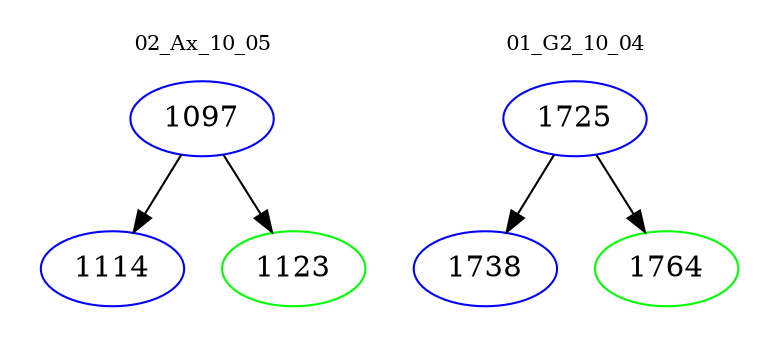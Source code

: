 digraph{
subgraph cluster_0 {
color = white
label = "02_Ax_10_05";
fontsize=10;
T0_1097 [label="1097", color="blue"]
T0_1097 -> T0_1114 [color="black"]
T0_1114 [label="1114", color="blue"]
T0_1097 -> T0_1123 [color="black"]
T0_1123 [label="1123", color="green"]
}
subgraph cluster_1 {
color = white
label = "01_G2_10_04";
fontsize=10;
T1_1725 [label="1725", color="blue"]
T1_1725 -> T1_1738 [color="black"]
T1_1738 [label="1738", color="blue"]
T1_1725 -> T1_1764 [color="black"]
T1_1764 [label="1764", color="green"]
}
}
